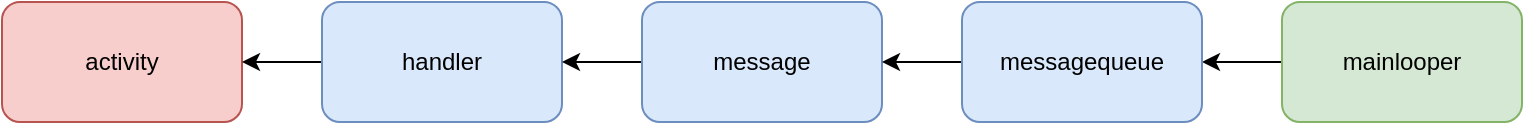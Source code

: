 <mxfile version="15.1.4" type="github">
  <diagram id="X-F0YKBpc1ZLF15CHt5P" name="Page-1">
    <mxGraphModel dx="1328" dy="746" grid="1" gridSize="10" guides="1" tooltips="1" connect="1" arrows="1" fold="1" page="1" pageScale="1" pageWidth="827" pageHeight="1169" math="0" shadow="0">
      <root>
        <mxCell id="0" />
        <mxCell id="1" parent="0" />
        <mxCell id="hiffgCaSeFgCTXsObyar-1" value="activity" style="rounded=1;whiteSpace=wrap;html=1;fillColor=#f8cecc;strokeColor=#b85450;" vertex="1" parent="1">
          <mxGeometry x="160" y="240" width="120" height="60" as="geometry" />
        </mxCell>
        <mxCell id="hiffgCaSeFgCTXsObyar-2" value="" style="edgeStyle=orthogonalEdgeStyle;rounded=0;orthogonalLoop=1;jettySize=auto;html=1;" edge="1" parent="1" source="hiffgCaSeFgCTXsObyar-3" target="hiffgCaSeFgCTXsObyar-1">
          <mxGeometry relative="1" as="geometry" />
        </mxCell>
        <mxCell id="hiffgCaSeFgCTXsObyar-3" value="handler" style="rounded=1;whiteSpace=wrap;html=1;fillColor=#dae8fc;strokeColor=#6c8ebf;" vertex="1" parent="1">
          <mxGeometry x="320" y="240" width="120" height="60" as="geometry" />
        </mxCell>
        <mxCell id="hiffgCaSeFgCTXsObyar-10" value="" style="edgeStyle=orthogonalEdgeStyle;rounded=0;orthogonalLoop=1;jettySize=auto;html=1;" edge="1" parent="1" source="hiffgCaSeFgCTXsObyar-5" target="hiffgCaSeFgCTXsObyar-7">
          <mxGeometry relative="1" as="geometry" />
        </mxCell>
        <mxCell id="hiffgCaSeFgCTXsObyar-5" value="mainlooper" style="rounded=1;whiteSpace=wrap;html=1;fillColor=#d5e8d4;strokeColor=#82b366;" vertex="1" parent="1">
          <mxGeometry x="800" y="240" width="120" height="60" as="geometry" />
        </mxCell>
        <mxCell id="hiffgCaSeFgCTXsObyar-8" value="" style="edgeStyle=orthogonalEdgeStyle;rounded=0;orthogonalLoop=1;jettySize=auto;html=1;" edge="1" parent="1" source="hiffgCaSeFgCTXsObyar-6" target="hiffgCaSeFgCTXsObyar-3">
          <mxGeometry relative="1" as="geometry" />
        </mxCell>
        <mxCell id="hiffgCaSeFgCTXsObyar-6" value="message" style="rounded=1;whiteSpace=wrap;html=1;fillColor=#dae8fc;strokeColor=#6c8ebf;" vertex="1" parent="1">
          <mxGeometry x="480" y="240" width="120" height="60" as="geometry" />
        </mxCell>
        <mxCell id="hiffgCaSeFgCTXsObyar-9" value="" style="edgeStyle=orthogonalEdgeStyle;rounded=0;orthogonalLoop=1;jettySize=auto;html=1;" edge="1" parent="1" source="hiffgCaSeFgCTXsObyar-7" target="hiffgCaSeFgCTXsObyar-6">
          <mxGeometry relative="1" as="geometry" />
        </mxCell>
        <mxCell id="hiffgCaSeFgCTXsObyar-7" value="messagequeue" style="rounded=1;whiteSpace=wrap;html=1;fillColor=#dae8fc;strokeColor=#6c8ebf;" vertex="1" parent="1">
          <mxGeometry x="640" y="240" width="120" height="60" as="geometry" />
        </mxCell>
      </root>
    </mxGraphModel>
  </diagram>
</mxfile>
